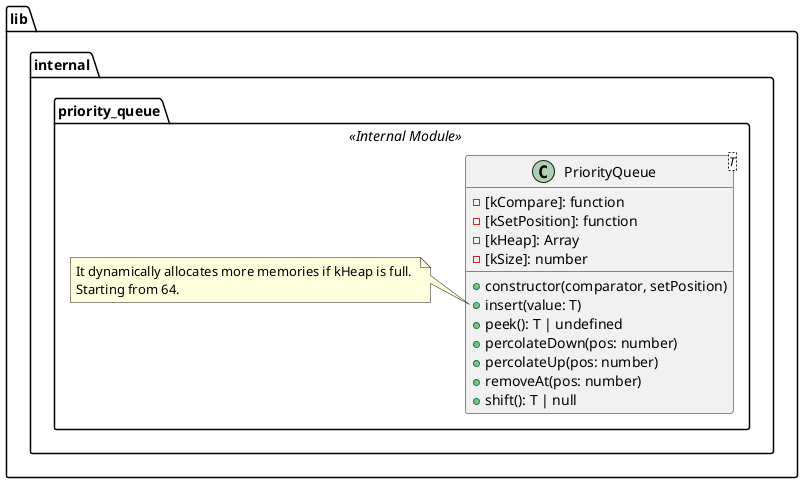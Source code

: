 @startuml priority_queue

namespace lib {
  namespace internal {
      namespace priority_queue <<Internal Module>> {
        class PriorityQueue<T> {
          -[kCompare]: function
          -[kSetPosition]: function
          -[kHeap]: Array
          -[kSize]: number
          +constructor(comparator, setPosition)
          +insert(value: T)
          +peek(): T | undefined
          +percolateDown(pos: number)
          +percolateUp(pos: number)
          +removeAt(pos: number)
          +shift(): T | null
        }

        note left of PriorityQueue::insert
          It dynamically allocates more memories if kHeap is full. 
          Starting from 64.
        endnote
    }
  }

}

@enduml
